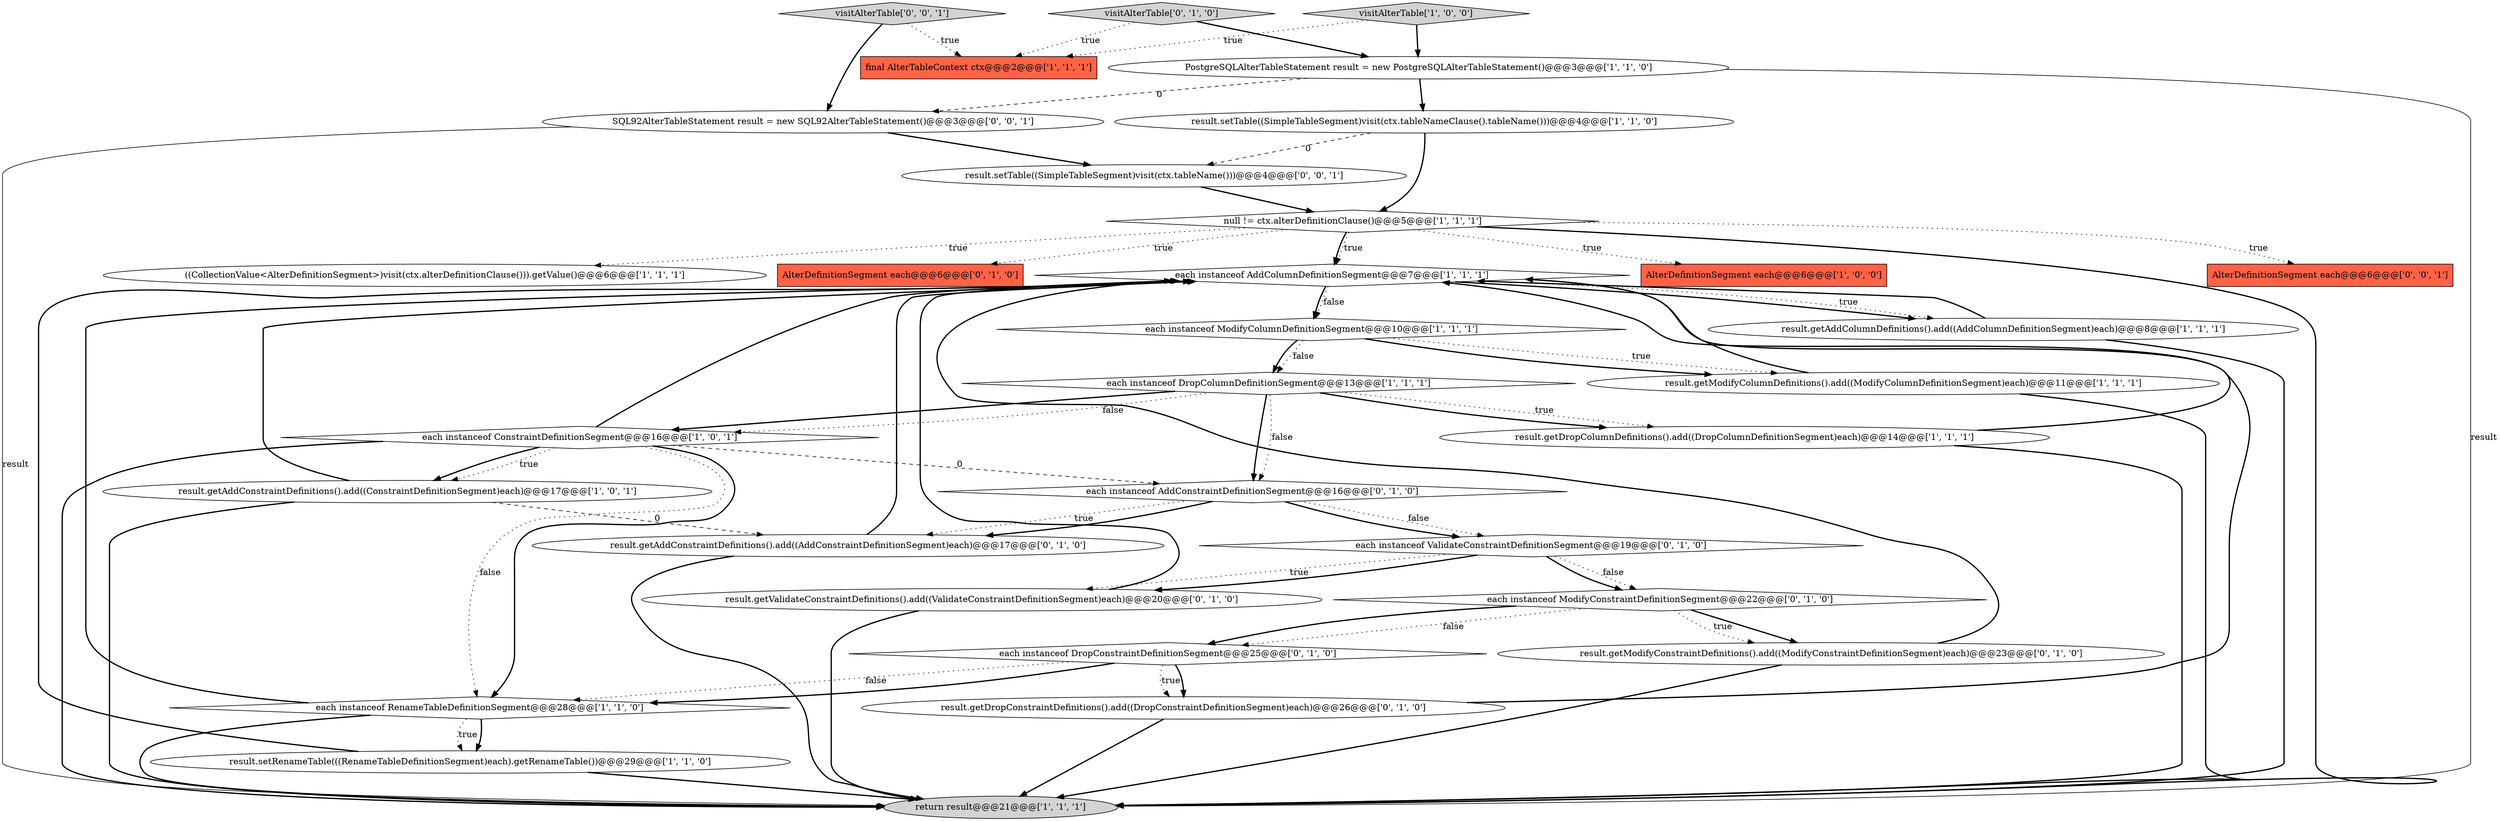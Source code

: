 digraph {
10 [style = filled, label = "result.setTable((SimpleTableSegment)visit(ctx.tableNameClause().tableName()))@@@4@@@['1', '1', '0']", fillcolor = white, shape = ellipse image = "AAA0AAABBB1BBB"];
13 [style = filled, label = "each instanceof ConstraintDefinitionSegment@@@16@@@['1', '0', '1']", fillcolor = white, shape = diamond image = "AAA0AAABBB1BBB"];
18 [style = filled, label = "AlterDefinitionSegment each@@@6@@@['0', '1', '0']", fillcolor = tomato, shape = box image = "AAA0AAABBB2BBB"];
29 [style = filled, label = "result.setTable((SimpleTableSegment)visit(ctx.tableName()))@@@4@@@['0', '0', '1']", fillcolor = white, shape = ellipse image = "AAA0AAABBB3BBB"];
16 [style = filled, label = "each instanceof DropColumnDefinitionSegment@@@13@@@['1', '1', '1']", fillcolor = white, shape = diamond image = "AAA0AAABBB1BBB"];
23 [style = filled, label = "each instanceof DropConstraintDefinitionSegment@@@25@@@['0', '1', '0']", fillcolor = white, shape = diamond image = "AAA1AAABBB2BBB"];
21 [style = filled, label = "each instanceof ModifyConstraintDefinitionSegment@@@22@@@['0', '1', '0']", fillcolor = white, shape = diamond image = "AAA1AAABBB2BBB"];
8 [style = filled, label = "result.getAddConstraintDefinitions().add((ConstraintDefinitionSegment)each)@@@17@@@['1', '0', '1']", fillcolor = white, shape = ellipse image = "AAA0AAABBB1BBB"];
0 [style = filled, label = "AlterDefinitionSegment each@@@6@@@['1', '0', '0']", fillcolor = tomato, shape = box image = "AAA0AAABBB1BBB"];
2 [style = filled, label = "((CollectionValue<AlterDefinitionSegment>)visit(ctx.alterDefinitionClause())).getValue()@@@6@@@['1', '1', '1']", fillcolor = white, shape = ellipse image = "AAA0AAABBB1BBB"];
11 [style = filled, label = "result.getDropColumnDefinitions().add((DropColumnDefinitionSegment)each)@@@14@@@['1', '1', '1']", fillcolor = white, shape = ellipse image = "AAA0AAABBB1BBB"];
17 [style = filled, label = "result.getModifyColumnDefinitions().add((ModifyColumnDefinitionSegment)each)@@@11@@@['1', '1', '1']", fillcolor = white, shape = ellipse image = "AAA0AAABBB1BBB"];
4 [style = filled, label = "final AlterTableContext ctx@@@2@@@['1', '1', '1']", fillcolor = tomato, shape = box image = "AAA0AAABBB1BBB"];
22 [style = filled, label = "result.getAddConstraintDefinitions().add((AddConstraintDefinitionSegment)each)@@@17@@@['0', '1', '0']", fillcolor = white, shape = ellipse image = "AAA1AAABBB2BBB"];
14 [style = filled, label = "PostgreSQLAlterTableStatement result = new PostgreSQLAlterTableStatement()@@@3@@@['1', '1', '0']", fillcolor = white, shape = ellipse image = "AAA0AAABBB1BBB"];
27 [style = filled, label = "each instanceof ValidateConstraintDefinitionSegment@@@19@@@['0', '1', '0']", fillcolor = white, shape = diamond image = "AAA1AAABBB2BBB"];
19 [style = filled, label = "result.getModifyConstraintDefinitions().add((ModifyConstraintDefinitionSegment)each)@@@23@@@['0', '1', '0']", fillcolor = white, shape = ellipse image = "AAA1AAABBB2BBB"];
20 [style = filled, label = "result.getDropConstraintDefinitions().add((DropConstraintDefinitionSegment)each)@@@26@@@['0', '1', '0']", fillcolor = white, shape = ellipse image = "AAA1AAABBB2BBB"];
1 [style = filled, label = "return result@@@21@@@['1', '1', '1']", fillcolor = lightgray, shape = ellipse image = "AAA0AAABBB1BBB"];
30 [style = filled, label = "visitAlterTable['0', '0', '1']", fillcolor = lightgray, shape = diamond image = "AAA0AAABBB3BBB"];
31 [style = filled, label = "SQL92AlterTableStatement result = new SQL92AlterTableStatement()@@@3@@@['0', '0', '1']", fillcolor = white, shape = ellipse image = "AAA0AAABBB3BBB"];
12 [style = filled, label = "each instanceof ModifyColumnDefinitionSegment@@@10@@@['1', '1', '1']", fillcolor = white, shape = diamond image = "AAA0AAABBB1BBB"];
15 [style = filled, label = "result.setRenameTable(((RenameTableDefinitionSegment)each).getRenameTable())@@@29@@@['1', '1', '0']", fillcolor = white, shape = ellipse image = "AAA0AAABBB1BBB"];
24 [style = filled, label = "visitAlterTable['0', '1', '0']", fillcolor = lightgray, shape = diamond image = "AAA0AAABBB2BBB"];
3 [style = filled, label = "each instanceof AddColumnDefinitionSegment@@@7@@@['1', '1', '1']", fillcolor = white, shape = diamond image = "AAA0AAABBB1BBB"];
28 [style = filled, label = "AlterDefinitionSegment each@@@6@@@['0', '0', '1']", fillcolor = tomato, shape = box image = "AAA0AAABBB3BBB"];
26 [style = filled, label = "result.getValidateConstraintDefinitions().add((ValidateConstraintDefinitionSegment)each)@@@20@@@['0', '1', '0']", fillcolor = white, shape = ellipse image = "AAA1AAABBB2BBB"];
7 [style = filled, label = "null != ctx.alterDefinitionClause()@@@5@@@['1', '1', '1']", fillcolor = white, shape = diamond image = "AAA0AAABBB1BBB"];
5 [style = filled, label = "result.getAddColumnDefinitions().add((AddColumnDefinitionSegment)each)@@@8@@@['1', '1', '1']", fillcolor = white, shape = ellipse image = "AAA0AAABBB1BBB"];
9 [style = filled, label = "each instanceof RenameTableDefinitionSegment@@@28@@@['1', '1', '0']", fillcolor = white, shape = diamond image = "AAA0AAABBB1BBB"];
25 [style = filled, label = "each instanceof AddConstraintDefinitionSegment@@@16@@@['0', '1', '0']", fillcolor = white, shape = diamond image = "AAA1AAABBB2BBB"];
6 [style = filled, label = "visitAlterTable['1', '0', '0']", fillcolor = lightgray, shape = diamond image = "AAA0AAABBB1BBB"];
7->2 [style = dotted, label="true"];
19->3 [style = bold, label=""];
11->3 [style = bold, label=""];
23->9 [style = bold, label=""];
7->18 [style = dotted, label="true"];
23->9 [style = dotted, label="false"];
20->3 [style = bold, label=""];
12->16 [style = dotted, label="false"];
15->1 [style = bold, label=""];
19->1 [style = bold, label=""];
16->25 [style = bold, label=""];
23->20 [style = dotted, label="true"];
16->13 [style = dotted, label="false"];
31->1 [style = solid, label="result"];
5->1 [style = bold, label=""];
22->3 [style = bold, label=""];
10->29 [style = dashed, label="0"];
9->3 [style = bold, label=""];
9->15 [style = bold, label=""];
11->1 [style = bold, label=""];
13->8 [style = dotted, label="true"];
17->3 [style = bold, label=""];
16->25 [style = dotted, label="false"];
25->22 [style = dotted, label="true"];
16->13 [style = bold, label=""];
27->26 [style = dotted, label="true"];
3->5 [style = bold, label=""];
20->1 [style = bold, label=""];
8->22 [style = dashed, label="0"];
8->3 [style = bold, label=""];
14->1 [style = solid, label="result"];
30->4 [style = dotted, label="true"];
12->16 [style = bold, label=""];
30->31 [style = bold, label=""];
8->1 [style = bold, label=""];
7->3 [style = bold, label=""];
12->17 [style = dotted, label="true"];
27->21 [style = dotted, label="false"];
6->4 [style = dotted, label="true"];
10->7 [style = bold, label=""];
14->31 [style = dashed, label="0"];
12->17 [style = bold, label=""];
6->14 [style = bold, label=""];
21->19 [style = bold, label=""];
7->28 [style = dotted, label="true"];
13->25 [style = dashed, label="0"];
3->12 [style = bold, label=""];
23->20 [style = bold, label=""];
26->1 [style = bold, label=""];
27->26 [style = bold, label=""];
21->19 [style = dotted, label="true"];
29->7 [style = bold, label=""];
15->3 [style = bold, label=""];
16->11 [style = dotted, label="true"];
13->3 [style = bold, label=""];
13->1 [style = bold, label=""];
13->9 [style = dotted, label="false"];
25->27 [style = dotted, label="false"];
7->0 [style = dotted, label="true"];
9->15 [style = dotted, label="true"];
5->3 [style = bold, label=""];
7->1 [style = bold, label=""];
13->8 [style = bold, label=""];
13->9 [style = bold, label=""];
31->29 [style = bold, label=""];
24->14 [style = bold, label=""];
25->27 [style = bold, label=""];
14->10 [style = bold, label=""];
26->3 [style = bold, label=""];
22->1 [style = bold, label=""];
16->11 [style = bold, label=""];
9->1 [style = bold, label=""];
25->22 [style = bold, label=""];
21->23 [style = bold, label=""];
3->5 [style = dotted, label="true"];
3->12 [style = dotted, label="false"];
21->23 [style = dotted, label="false"];
7->3 [style = dotted, label="true"];
27->21 [style = bold, label=""];
24->4 [style = dotted, label="true"];
17->1 [style = bold, label=""];
}
